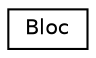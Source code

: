 digraph "Graphical Class Hierarchy"
{
  edge [fontname="Helvetica",fontsize="10",labelfontname="Helvetica",labelfontsize="10"];
  node [fontname="Helvetica",fontsize="10",shape=record];
  rankdir="LR";
  Node0 [label="Bloc",height=0.2,width=0.4,color="black", fillcolor="white", style="filled",URL="$class_bloc.html"];
}
